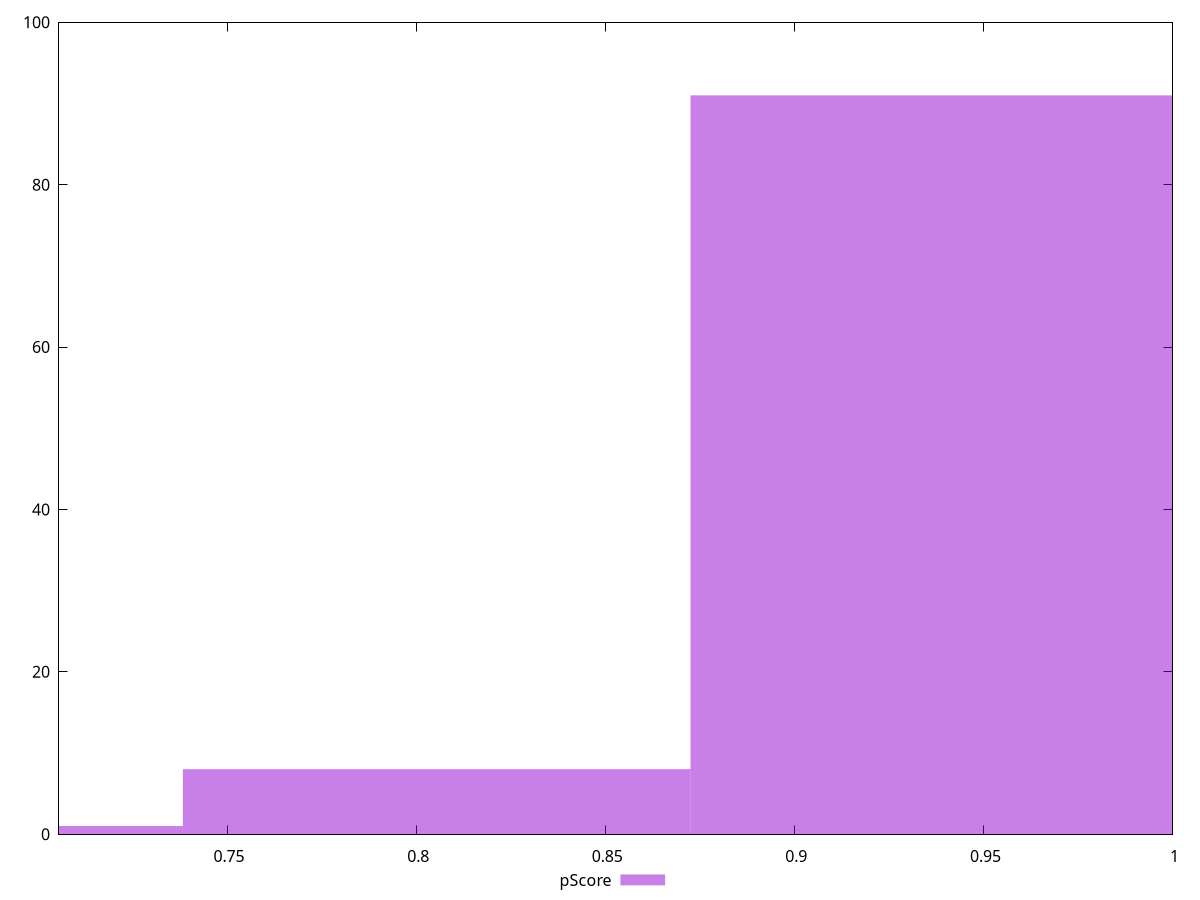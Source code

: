 reset

$pScore <<EOF
0.9396614589628154 91
0.8054241076824132 8
0.6711867564020111 1
EOF

set key outside below
set boxwidth 0.1342373512804022
set xrange [0.7055555555555556:1]
set yrange [0:100]
set trange [0:100]
set style fill transparent solid 0.5 noborder
set terminal svg size 640, 490 enhanced background rgb 'white'
set output "reprap/uses-optimized-images/samples/pages+cached+noexternal+nomedia/pScore/histogram.svg"

plot $pScore title "pScore" with boxes

reset
